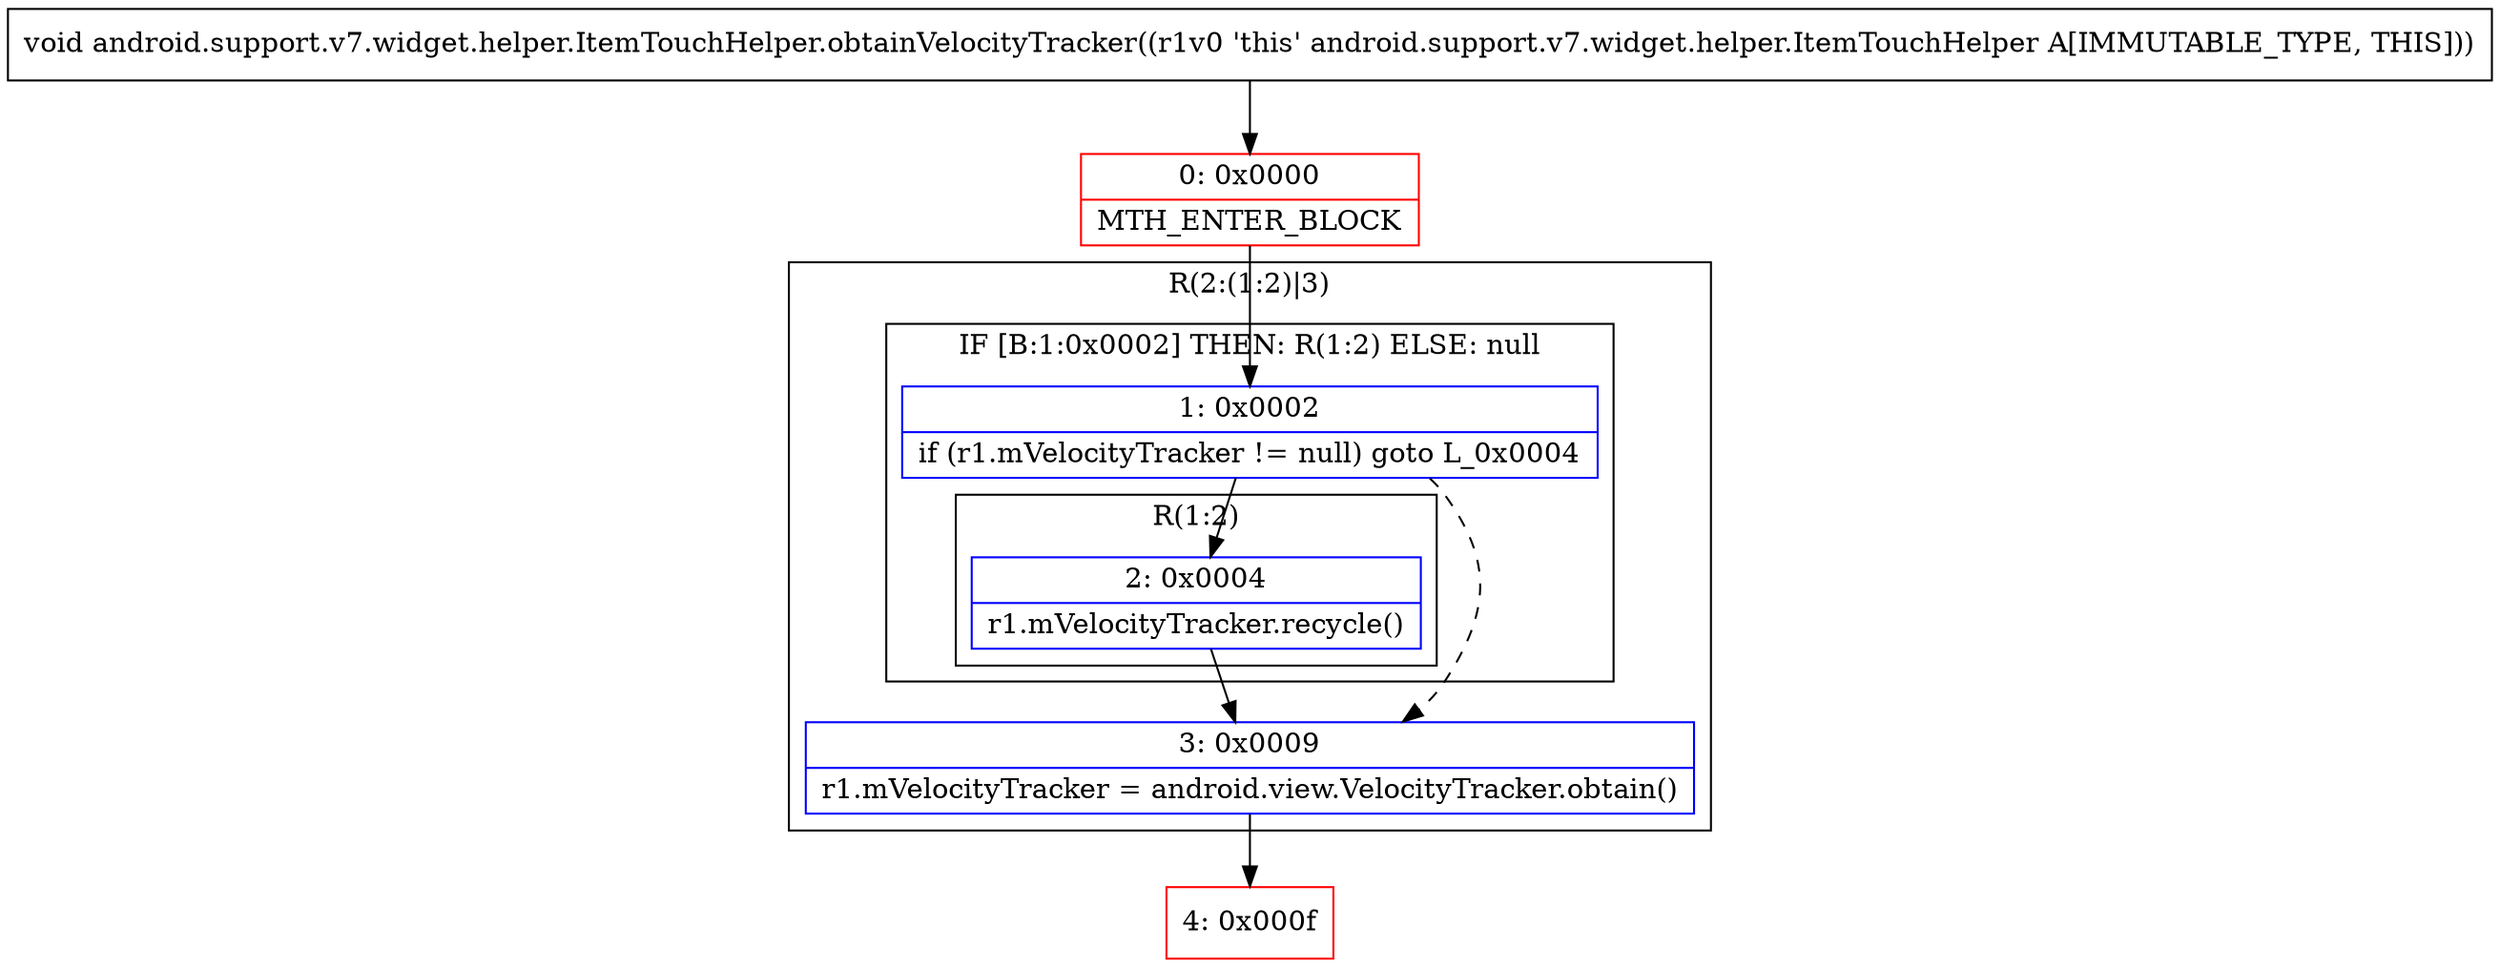 digraph "CFG forandroid.support.v7.widget.helper.ItemTouchHelper.obtainVelocityTracker()V" {
subgraph cluster_Region_815352471 {
label = "R(2:(1:2)|3)";
node [shape=record,color=blue];
subgraph cluster_IfRegion_1686553309 {
label = "IF [B:1:0x0002] THEN: R(1:2) ELSE: null";
node [shape=record,color=blue];
Node_1 [shape=record,label="{1\:\ 0x0002|if (r1.mVelocityTracker != null) goto L_0x0004\l}"];
subgraph cluster_Region_103571629 {
label = "R(1:2)";
node [shape=record,color=blue];
Node_2 [shape=record,label="{2\:\ 0x0004|r1.mVelocityTracker.recycle()\l}"];
}
}
Node_3 [shape=record,label="{3\:\ 0x0009|r1.mVelocityTracker = android.view.VelocityTracker.obtain()\l}"];
}
Node_0 [shape=record,color=red,label="{0\:\ 0x0000|MTH_ENTER_BLOCK\l}"];
Node_4 [shape=record,color=red,label="{4\:\ 0x000f}"];
MethodNode[shape=record,label="{void android.support.v7.widget.helper.ItemTouchHelper.obtainVelocityTracker((r1v0 'this' android.support.v7.widget.helper.ItemTouchHelper A[IMMUTABLE_TYPE, THIS])) }"];
MethodNode -> Node_0;
Node_1 -> Node_2;
Node_1 -> Node_3[style=dashed];
Node_2 -> Node_3;
Node_3 -> Node_4;
Node_0 -> Node_1;
}

